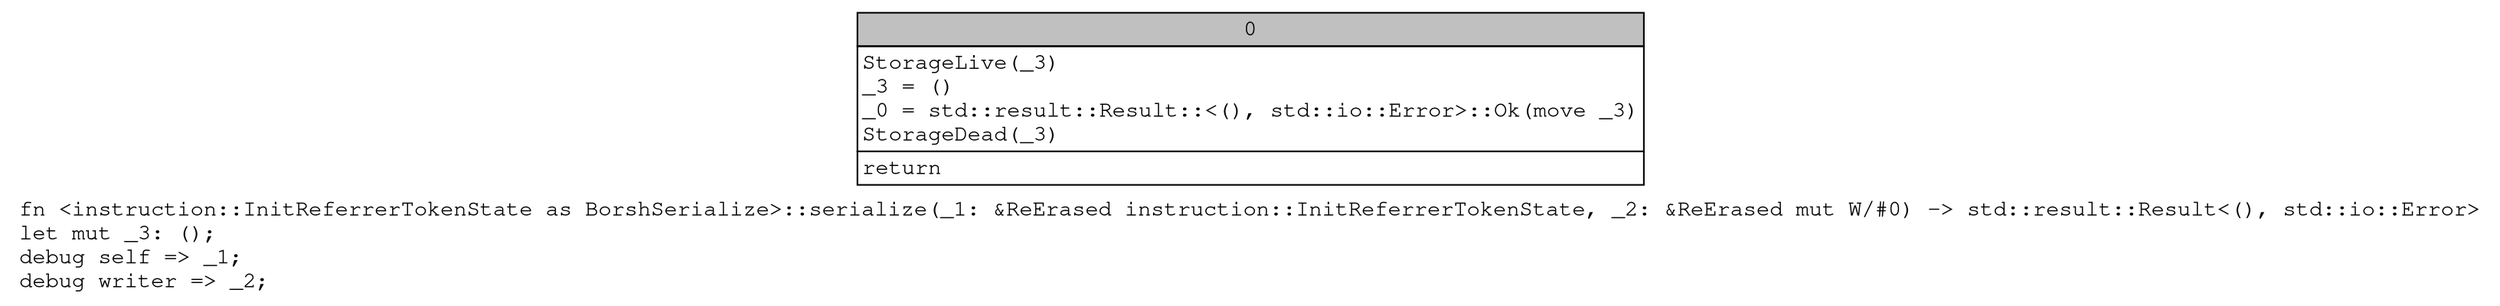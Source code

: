 digraph Mir_0_13519 {
    graph [fontname="Courier, monospace"];
    node [fontname="Courier, monospace"];
    edge [fontname="Courier, monospace"];
    label=<fn &lt;instruction::InitReferrerTokenState as BorshSerialize&gt;::serialize(_1: &amp;ReErased instruction::InitReferrerTokenState, _2: &amp;ReErased mut W/#0) -&gt; std::result::Result&lt;(), std::io::Error&gt;<br align="left"/>let mut _3: ();<br align="left"/>debug self =&gt; _1;<br align="left"/>debug writer =&gt; _2;<br align="left"/>>;
    bb0__0_13519 [shape="none", label=<<table border="0" cellborder="1" cellspacing="0"><tr><td bgcolor="gray" align="center" colspan="1">0</td></tr><tr><td align="left" balign="left">StorageLive(_3)<br/>_3 = ()<br/>_0 = std::result::Result::&lt;(), std::io::Error&gt;::Ok(move _3)<br/>StorageDead(_3)<br/></td></tr><tr><td align="left">return</td></tr></table>>];
}
